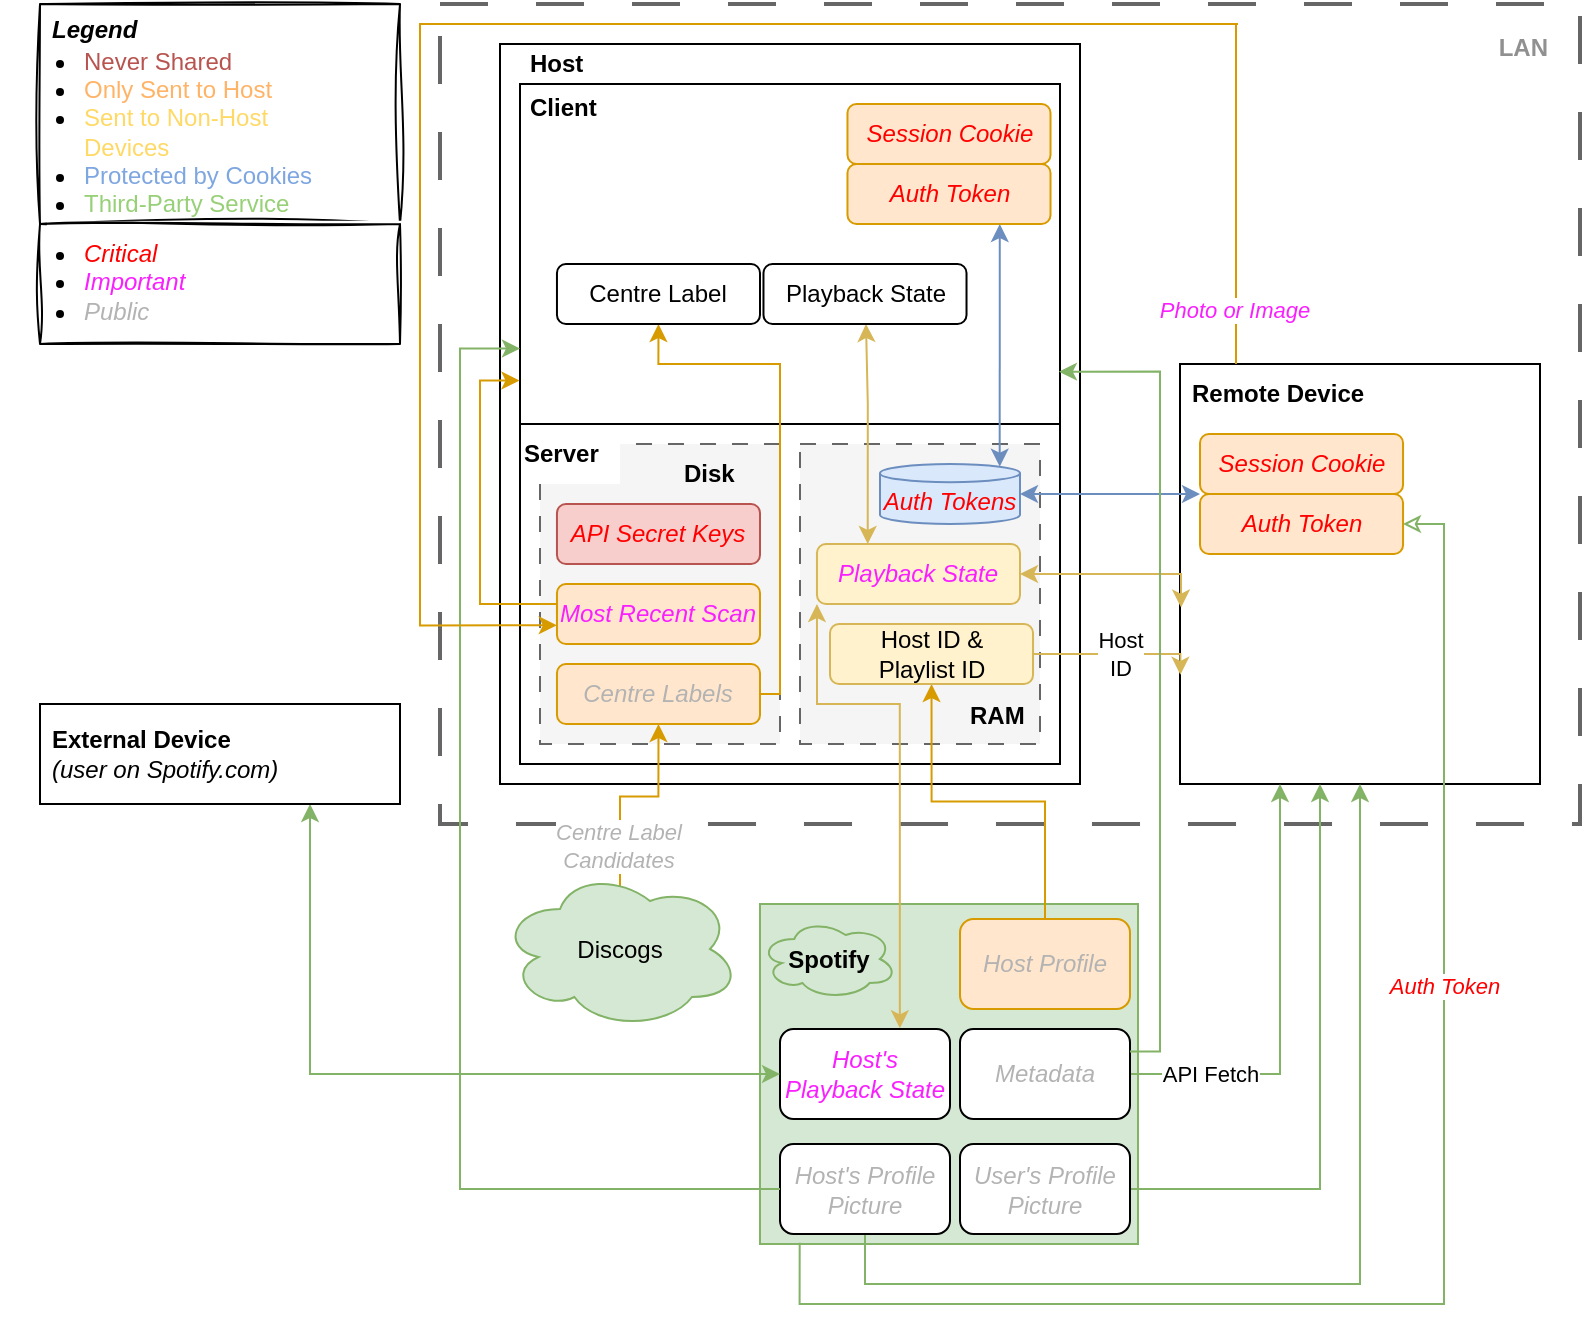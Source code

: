<mxfile version="26.2.14">
  <diagram name="Page-1" id="984_bUSXCW8VmlToqfbf">
    <mxGraphModel dx="2500" dy="867" grid="1" gridSize="10" guides="1" tooltips="1" connect="1" arrows="1" fold="1" page="1" pageScale="1" pageWidth="850" pageHeight="1100" math="0" shadow="0">
      <root>
        <mxCell id="0" />
        <mxCell id="1" parent="0" />
        <mxCell id="8ICVsS1ZmR-CncsZMjtw-74" value="" style="rounded=0;whiteSpace=wrap;html=1;fillColor=none;fontColor=#333333;strokeColor=#666666;dashed=1;dashPattern=12 12;fontSize=13;strokeWidth=2;" vertex="1" parent="1">
          <mxGeometry x="200" y="100" width="570" height="410" as="geometry" />
        </mxCell>
        <mxCell id="8ICVsS1ZmR-CncsZMjtw-7" value="" style="rounded=0;whiteSpace=wrap;html=1;fillColor=none;" vertex="1" parent="1">
          <mxGeometry x="230" y="120" width="290" height="370" as="geometry" />
        </mxCell>
        <mxCell id="8ICVsS1ZmR-CncsZMjtw-1" value="" style="rounded=0;whiteSpace=wrap;html=1;" vertex="1" parent="1">
          <mxGeometry x="240" y="310" width="270" height="170" as="geometry" />
        </mxCell>
        <mxCell id="8ICVsS1ZmR-CncsZMjtw-2" value="" style="rounded=0;whiteSpace=wrap;html=1;fillColor=#f5f5f5;strokeColor=#666666;dashed=1;dashPattern=8 8;fontColor=#333333;" vertex="1" parent="1">
          <mxGeometry x="250" y="320" width="120" height="150" as="geometry" />
        </mxCell>
        <mxCell id="8ICVsS1ZmR-CncsZMjtw-3" value="" style="rounded=0;whiteSpace=wrap;html=1;dashed=1;dashPattern=8 8;fillColor=#f5f5f5;strokeColor=#666666;fontColor=#333333;" vertex="1" parent="1">
          <mxGeometry x="380" y="320" width="120" height="150" as="geometry" />
        </mxCell>
        <mxCell id="8ICVsS1ZmR-CncsZMjtw-5" value="Host" style="text;html=1;align=left;verticalAlign=middle;whiteSpace=wrap;rounded=0;fontStyle=1" vertex="1" parent="1">
          <mxGeometry x="243.0" y="115" width="60" height="30" as="geometry" />
        </mxCell>
        <mxCell id="8ICVsS1ZmR-CncsZMjtw-6" value="" style="rounded=0;whiteSpace=wrap;html=1;" vertex="1" parent="1">
          <mxGeometry x="240" y="140" width="270" height="170" as="geometry" />
        </mxCell>
        <mxCell id="8ICVsS1ZmR-CncsZMjtw-8" value="Client" style="text;html=1;align=left;verticalAlign=middle;whiteSpace=wrap;rounded=0;fontStyle=1" vertex="1" parent="1">
          <mxGeometry x="243.0" y="137" width="60" height="30" as="geometry" />
        </mxCell>
        <mxCell id="8ICVsS1ZmR-CncsZMjtw-13" value="" style="rounded=0;whiteSpace=wrap;html=1;" vertex="1" parent="1">
          <mxGeometry x="570" y="280" width="180" height="210" as="geometry" />
        </mxCell>
        <mxCell id="8ICVsS1ZmR-CncsZMjtw-15" value="Auth Tokens" style="shape=cylinder3;whiteSpace=wrap;html=1;boundedLbl=1;backgroundOutline=1;size=4.566;fillColor=#dae8fc;strokeColor=#6c8ebf;fontStyle=2;fontColor=#FF0000;" vertex="1" parent="1">
          <mxGeometry x="420" y="330" width="70" height="30" as="geometry" />
        </mxCell>
        <mxCell id="8ICVsS1ZmR-CncsZMjtw-16" value="API Secret Keys" style="rounded=1;whiteSpace=wrap;html=1;fillColor=#f8cecc;strokeColor=#b85450;fontStyle=2;fontColor=#FF0000;" vertex="1" parent="1">
          <mxGeometry x="258.48" y="350" width="101.52" height="30" as="geometry" />
        </mxCell>
        <mxCell id="8ICVsS1ZmR-CncsZMjtw-47" style="edgeStyle=orthogonalEdgeStyle;rounded=0;orthogonalLoop=1;jettySize=auto;html=1;entryX=0.5;entryY=1;entryDx=0;entryDy=0;fillColor=#ffe6cc;strokeColor=#d79b00;exitX=0.5;exitY=0.375;exitDx=0;exitDy=0;exitPerimeter=0;" edge="1" parent="1" source="8ICVsS1ZmR-CncsZMjtw-21" target="8ICVsS1ZmR-CncsZMjtw-24">
          <mxGeometry relative="1" as="geometry" />
        </mxCell>
        <mxCell id="8ICVsS1ZmR-CncsZMjtw-48" value="Centre Label&lt;br&gt;Candidates" style="edgeLabel;html=1;align=center;verticalAlign=middle;resizable=0;points=[];fontStyle=2;fontColor=#B3B3B3;" vertex="1" connectable="0" parent="8ICVsS1ZmR-CncsZMjtw-47">
          <mxGeometry x="-0.314" y="1" relative="1" as="geometry">
            <mxPoint as="offset" />
          </mxGeometry>
        </mxCell>
        <mxCell id="8ICVsS1ZmR-CncsZMjtw-21" value="Discogs" style="ellipse;shape=cloud;whiteSpace=wrap;html=1;fillColor=#d5e8d4;strokeColor=#82b366;" vertex="1" parent="1">
          <mxGeometry x="230" y="532.5" width="120" height="80" as="geometry" />
        </mxCell>
        <mxCell id="8ICVsS1ZmR-CncsZMjtw-54" style="edgeStyle=orthogonalEdgeStyle;rounded=0;orthogonalLoop=1;jettySize=auto;html=1;entryX=0.5;entryY=1;entryDx=0;entryDy=0;fillColor=#ffe6cc;strokeColor=#d79b00;" edge="1" parent="1" source="8ICVsS1ZmR-CncsZMjtw-24" target="8ICVsS1ZmR-CncsZMjtw-53">
          <mxGeometry relative="1" as="geometry">
            <Array as="points">
              <mxPoint x="370" y="445" />
              <mxPoint x="370" y="280" />
              <mxPoint x="309" y="280" />
            </Array>
          </mxGeometry>
        </mxCell>
        <mxCell id="8ICVsS1ZmR-CncsZMjtw-24" value="Centre Labels" style="rounded=1;whiteSpace=wrap;html=1;fillColor=#ffe6cc;strokeColor=#d79b00;fontStyle=2;fontColor=#B3B3B3;" vertex="1" parent="1">
          <mxGeometry x="258.48" y="430" width="101.52" height="30" as="geometry" />
        </mxCell>
        <mxCell id="8ICVsS1ZmR-CncsZMjtw-25" value="Most Recent Scan" style="rounded=1;whiteSpace=wrap;html=1;fillColor=#ffe6cc;strokeColor=#d79b00;fontStyle=2;fontColor=#F91FFF;" vertex="1" parent="1">
          <mxGeometry x="258.48" y="390" width="101.52" height="30" as="geometry" />
        </mxCell>
        <mxCell id="8ICVsS1ZmR-CncsZMjtw-26" value="RAM" style="text;html=1;align=left;verticalAlign=middle;whiteSpace=wrap;rounded=0;fontStyle=1" vertex="1" parent="1">
          <mxGeometry x="462.52" y="441" width="30" height="30" as="geometry" />
        </mxCell>
        <mxCell id="8ICVsS1ZmR-CncsZMjtw-27" value="Disk" style="text;html=1;align=left;verticalAlign=middle;whiteSpace=wrap;rounded=0;fontStyle=1" vertex="1" parent="1">
          <mxGeometry x="320" y="320" width="60" height="30" as="geometry" />
        </mxCell>
        <mxCell id="8ICVsS1ZmR-CncsZMjtw-28" value="" style="rounded=0;whiteSpace=wrap;html=1;strokeColor=none;" vertex="1" parent="1">
          <mxGeometry x="242" y="312" width="48" height="28" as="geometry" />
        </mxCell>
        <mxCell id="8ICVsS1ZmR-CncsZMjtw-9" value="Server" style="text;html=1;align=left;verticalAlign=middle;whiteSpace=wrap;rounded=0;fontStyle=1" vertex="1" parent="1">
          <mxGeometry x="240" y="310" width="63" height="30" as="geometry" />
        </mxCell>
        <mxCell id="8ICVsS1ZmR-CncsZMjtw-35" value="" style="rounded=0;whiteSpace=wrap;html=1;fillColor=#d5e8d4;strokeColor=#82b366;" vertex="1" parent="1">
          <mxGeometry x="360" y="550" width="189" height="170" as="geometry" />
        </mxCell>
        <mxCell id="8ICVsS1ZmR-CncsZMjtw-37" value="Spotify" style="ellipse;shape=cloud;whiteSpace=wrap;html=1;fillColor=#d5e8d4;strokeColor=#82b366;fontStyle=1" vertex="1" parent="1">
          <mxGeometry x="360" y="557.5" width="68.52" height="40" as="geometry" />
        </mxCell>
        <mxCell id="8ICVsS1ZmR-CncsZMjtw-46" style="edgeStyle=orthogonalEdgeStyle;rounded=0;orthogonalLoop=1;jettySize=auto;html=1;exitX=0.705;exitY=-0.008;exitDx=0;exitDy=0;entryX=0;entryY=1;entryDx=0;entryDy=0;fillColor=#fff2cc;strokeColor=#d6b656;startArrow=classic;startFill=1;exitPerimeter=0;" edge="1" parent="1" source="8ICVsS1ZmR-CncsZMjtw-39" target="8ICVsS1ZmR-CncsZMjtw-45">
          <mxGeometry relative="1" as="geometry">
            <Array as="points">
              <mxPoint x="430" y="450" />
              <mxPoint x="388" y="450" />
            </Array>
          </mxGeometry>
        </mxCell>
        <mxCell id="8ICVsS1ZmR-CncsZMjtw-39" value="Host&#39;s Playback State" style="rounded=1;whiteSpace=wrap;html=1;fontStyle=2;fontColor=#F91FFF;" vertex="1" parent="1">
          <mxGeometry x="370" y="612.5" width="85" height="45" as="geometry" />
        </mxCell>
        <mxCell id="8ICVsS1ZmR-CncsZMjtw-65" style="edgeStyle=orthogonalEdgeStyle;rounded=0;orthogonalLoop=1;jettySize=auto;html=1;entryX=0.5;entryY=1;entryDx=0;entryDy=0;fillColor=#d5e8d4;strokeColor=#82b366;" edge="1" parent="1" source="8ICVsS1ZmR-CncsZMjtw-40" target="8ICVsS1ZmR-CncsZMjtw-13">
          <mxGeometry relative="1" as="geometry">
            <Array as="points">
              <mxPoint x="413" y="740" />
              <mxPoint x="660" y="740" />
            </Array>
          </mxGeometry>
        </mxCell>
        <mxCell id="8ICVsS1ZmR-CncsZMjtw-40" value="Host&#39;s Profile&lt;br&gt;Picture" style="rounded=1;whiteSpace=wrap;html=1;fontStyle=2;fontColor=#B3B3B3;" vertex="1" parent="1">
          <mxGeometry x="370" y="670" width="85" height="45" as="geometry" />
        </mxCell>
        <mxCell id="8ICVsS1ZmR-CncsZMjtw-64" style="edgeStyle=orthogonalEdgeStyle;rounded=0;orthogonalLoop=1;jettySize=auto;html=1;fillColor=#d5e8d4;strokeColor=#82b366;" edge="1" parent="1" source="8ICVsS1ZmR-CncsZMjtw-41">
          <mxGeometry relative="1" as="geometry">
            <mxPoint x="640" y="490" as="targetPoint" />
            <Array as="points">
              <mxPoint x="640" y="693" />
              <mxPoint x="640" y="490" />
            </Array>
          </mxGeometry>
        </mxCell>
        <mxCell id="8ICVsS1ZmR-CncsZMjtw-41" value="User&#39;s Profile&lt;br&gt;Picture" style="rounded=1;whiteSpace=wrap;html=1;fontStyle=2;fontColor=#B3B3B3;" vertex="1" parent="1">
          <mxGeometry x="460" y="670" width="85" height="45" as="geometry" />
        </mxCell>
        <mxCell id="8ICVsS1ZmR-CncsZMjtw-44" style="edgeStyle=orthogonalEdgeStyle;rounded=0;orthogonalLoop=1;jettySize=auto;html=1;entryX=0.5;entryY=1;entryDx=0;entryDy=0;fillColor=#ffe6cc;strokeColor=#d79b00;" edge="1" parent="1" source="8ICVsS1ZmR-CncsZMjtw-42" target="8ICVsS1ZmR-CncsZMjtw-43">
          <mxGeometry relative="1" as="geometry" />
        </mxCell>
        <mxCell id="8ICVsS1ZmR-CncsZMjtw-42" value="Host Profile" style="rounded=1;whiteSpace=wrap;html=1;fillColor=#ffe6cc;strokeColor=#d79b00;fontStyle=2;fontColor=#B3B3B3;" vertex="1" parent="1">
          <mxGeometry x="460" y="557.5" width="85" height="45" as="geometry" />
        </mxCell>
        <mxCell id="8ICVsS1ZmR-CncsZMjtw-67" style="edgeStyle=orthogonalEdgeStyle;rounded=0;orthogonalLoop=1;jettySize=auto;html=1;exitX=1;exitY=0.5;exitDx=0;exitDy=0;entryX=0.001;entryY=0.74;entryDx=0;entryDy=0;fillColor=#fff2cc;strokeColor=#d6b656;entryPerimeter=0;" edge="1" parent="1" source="8ICVsS1ZmR-CncsZMjtw-43" target="8ICVsS1ZmR-CncsZMjtw-13">
          <mxGeometry relative="1" as="geometry">
            <Array as="points">
              <mxPoint x="570" y="425" />
            </Array>
          </mxGeometry>
        </mxCell>
        <mxCell id="8ICVsS1ZmR-CncsZMjtw-68" value="Host&lt;br&gt;ID" style="edgeLabel;html=1;align=center;verticalAlign=middle;resizable=0;points=[];" vertex="1" connectable="0" parent="8ICVsS1ZmR-CncsZMjtw-67">
          <mxGeometry x="0.313" relative="1" as="geometry">
            <mxPoint x="-12" as="offset" />
          </mxGeometry>
        </mxCell>
        <mxCell id="8ICVsS1ZmR-CncsZMjtw-43" value="Host ID &amp;amp;&lt;br&gt;Playlist ID" style="rounded=1;whiteSpace=wrap;html=1;fillColor=#fff2cc;strokeColor=#d6b656;fontStyle=0" vertex="1" parent="1">
          <mxGeometry x="395" y="410" width="101.52" height="30" as="geometry" />
        </mxCell>
        <mxCell id="8ICVsS1ZmR-CncsZMjtw-50" style="edgeStyle=orthogonalEdgeStyle;rounded=0;orthogonalLoop=1;jettySize=auto;html=1;exitX=0.25;exitY=0;exitDx=0;exitDy=0;entryX=0.5;entryY=1;entryDx=0;entryDy=0;fillColor=#fff2cc;strokeColor=#d6b656;startArrow=classic;startFill=1;" edge="1" parent="1" source="8ICVsS1ZmR-CncsZMjtw-45" target="8ICVsS1ZmR-CncsZMjtw-49">
          <mxGeometry relative="1" as="geometry">
            <Array as="points">
              <mxPoint x="414" y="300" />
              <mxPoint x="413" y="300" />
              <mxPoint x="413" y="260" />
            </Array>
          </mxGeometry>
        </mxCell>
        <mxCell id="8ICVsS1ZmR-CncsZMjtw-45" value="Playback State" style="rounded=1;whiteSpace=wrap;html=1;fillColor=#fff2cc;strokeColor=#d6b656;fontStyle=2;fontColor=#F91FFF;" vertex="1" parent="1">
          <mxGeometry x="388.48" y="370" width="101.52" height="30" as="geometry" />
        </mxCell>
        <mxCell id="8ICVsS1ZmR-CncsZMjtw-49" value="Playback State" style="rounded=1;whiteSpace=wrap;html=1;fontStyle=0" vertex="1" parent="1">
          <mxGeometry x="361.74" y="230" width="101.52" height="30" as="geometry" />
        </mxCell>
        <mxCell id="8ICVsS1ZmR-CncsZMjtw-53" value="Centre Label" style="rounded=1;whiteSpace=wrap;html=1;fontStyle=0" vertex="1" parent="1">
          <mxGeometry x="258.48" y="230" width="101.52" height="30" as="geometry" />
        </mxCell>
        <mxCell id="8ICVsS1ZmR-CncsZMjtw-55" value="Session Cookie" style="rounded=1;whiteSpace=wrap;html=1;fontStyle=2;fillColor=#ffe6cc;strokeColor=#d79b00;fontColor=#FF0000;" vertex="1" parent="1">
          <mxGeometry x="580" y="315" width="101.52" height="30" as="geometry" />
        </mxCell>
        <mxCell id="8ICVsS1ZmR-CncsZMjtw-56" value="Auth Token" style="rounded=1;whiteSpace=wrap;html=1;fontStyle=2;fillColor=#ffe6cc;strokeColor=#d79b00;fontColor=#FF0000;" vertex="1" parent="1">
          <mxGeometry x="580" y="345" width="101.52" height="30" as="geometry" />
        </mxCell>
        <mxCell id="8ICVsS1ZmR-CncsZMjtw-58" value="Session Cookie" style="rounded=1;whiteSpace=wrap;html=1;fontStyle=2;fillColor=#ffe6cc;strokeColor=#d79b00;fontColor=#FF0000;" vertex="1" parent="1">
          <mxGeometry x="403.74" y="150" width="101.52" height="30" as="geometry" />
        </mxCell>
        <mxCell id="8ICVsS1ZmR-CncsZMjtw-59" value="Auth Token" style="rounded=1;whiteSpace=wrap;html=1;fontStyle=2;fillColor=#ffe6cc;strokeColor=#d79b00;fontColor=#FF0000;" vertex="1" parent="1">
          <mxGeometry x="403.74" y="180" width="101.52" height="30" as="geometry" />
        </mxCell>
        <mxCell id="8ICVsS1ZmR-CncsZMjtw-71" style="edgeStyle=orthogonalEdgeStyle;rounded=0;orthogonalLoop=1;jettySize=auto;html=1;exitX=0.75;exitY=1;exitDx=0;exitDy=0;entryX=0;entryY=0.5;entryDx=0;entryDy=0;startArrow=classic;startFill=1;fillColor=#d5e8d4;strokeColor=#82b366;" edge="1" parent="1" source="8ICVsS1ZmR-CncsZMjtw-61" target="8ICVsS1ZmR-CncsZMjtw-39">
          <mxGeometry relative="1" as="geometry" />
        </mxCell>
        <mxCell id="8ICVsS1ZmR-CncsZMjtw-61" value="" style="rounded=0;whiteSpace=wrap;html=1;" vertex="1" parent="1">
          <mxGeometry y="450" width="180" height="50" as="geometry" />
        </mxCell>
        <mxCell id="8ICVsS1ZmR-CncsZMjtw-62" style="edgeStyle=orthogonalEdgeStyle;rounded=0;orthogonalLoop=1;jettySize=auto;html=1;exitX=0;exitY=1;exitDx=0;exitDy=0;entryX=1;entryY=0.5;entryDx=0;entryDy=0;entryPerimeter=0;fillColor=#dae8fc;strokeColor=#6c8ebf;startArrow=classic;startFill=1;" edge="1" parent="1" source="8ICVsS1ZmR-CncsZMjtw-55" target="8ICVsS1ZmR-CncsZMjtw-15">
          <mxGeometry relative="1" as="geometry">
            <Array as="points">
              <mxPoint x="560" y="345" />
              <mxPoint x="560" y="345" />
            </Array>
          </mxGeometry>
        </mxCell>
        <mxCell id="8ICVsS1ZmR-CncsZMjtw-63" style="edgeStyle=orthogonalEdgeStyle;rounded=0;orthogonalLoop=1;jettySize=auto;html=1;exitX=0.75;exitY=1;exitDx=0;exitDy=0;entryX=0.855;entryY=0;entryDx=0;entryDy=1.324;entryPerimeter=0;fillColor=#dae8fc;strokeColor=#6c8ebf;startArrow=classic;startFill=1;" edge="1" parent="1" source="8ICVsS1ZmR-CncsZMjtw-59" target="8ICVsS1ZmR-CncsZMjtw-15">
          <mxGeometry relative="1" as="geometry" />
        </mxCell>
        <mxCell id="8ICVsS1ZmR-CncsZMjtw-70" style="edgeStyle=orthogonalEdgeStyle;rounded=0;orthogonalLoop=1;jettySize=auto;html=1;entryX=0;entryY=0.778;entryDx=0;entryDy=0;entryPerimeter=0;fillColor=#d5e8d4;strokeColor=#82b366;" edge="1" parent="1" source="8ICVsS1ZmR-CncsZMjtw-40" target="8ICVsS1ZmR-CncsZMjtw-6">
          <mxGeometry relative="1" as="geometry">
            <Array as="points">
              <mxPoint x="210" y="693" />
              <mxPoint x="210" y="272" />
            </Array>
          </mxGeometry>
        </mxCell>
        <mxCell id="8ICVsS1ZmR-CncsZMjtw-72" value="&lt;div&gt;External Device&lt;/div&gt;&lt;span style=&quot;font-weight: normal;&quot;&gt;&lt;i&gt;(user on Spotify.com)&lt;/i&gt;&lt;/span&gt;" style="text;html=1;align=left;verticalAlign=middle;whiteSpace=wrap;rounded=0;fontStyle=1" vertex="1" parent="1">
          <mxGeometry x="4" y="460" width="146" height="30" as="geometry" />
        </mxCell>
        <mxCell id="8ICVsS1ZmR-CncsZMjtw-86" style="edgeStyle=orthogonalEdgeStyle;rounded=0;orthogonalLoop=1;jettySize=auto;html=1;exitX=0.25;exitY=0;exitDx=0;exitDy=0;fillColor=#ffe6cc;strokeColor=#d79b00;entryX=-0.001;entryY=0.689;entryDx=0;entryDy=0;entryPerimeter=0;" edge="1" parent="1" source="8ICVsS1ZmR-CncsZMjtw-73" target="8ICVsS1ZmR-CncsZMjtw-25">
          <mxGeometry relative="1" as="geometry">
            <mxPoint x="220" y="400" as="targetPoint" />
            <Array as="points">
              <mxPoint x="599" y="110" />
              <mxPoint x="190" y="110" />
              <mxPoint x="190" y="410" />
              <mxPoint x="258" y="410" />
            </Array>
          </mxGeometry>
        </mxCell>
        <mxCell id="8ICVsS1ZmR-CncsZMjtw-87" value="Photo or Image" style="edgeLabel;html=1;align=center;verticalAlign=middle;resizable=0;points=[];fontStyle=2;fontColor=#F91FFF;" vertex="1" connectable="0" parent="8ICVsS1ZmR-CncsZMjtw-86">
          <mxGeometry x="-0.942" y="1" relative="1" as="geometry">
            <mxPoint as="offset" />
          </mxGeometry>
        </mxCell>
        <mxCell id="8ICVsS1ZmR-CncsZMjtw-73" value="Remote Device" style="text;html=1;align=left;verticalAlign=middle;whiteSpace=wrap;rounded=0;fontStyle=1" vertex="1" parent="1">
          <mxGeometry x="574" y="280" width="96" height="30" as="geometry" />
        </mxCell>
        <mxCell id="8ICVsS1ZmR-CncsZMjtw-75" value="LAN" style="text;html=1;align=right;verticalAlign=middle;whiteSpace=wrap;rounded=0;fontStyle=1;fontColor=#909090;" vertex="1" parent="1">
          <mxGeometry x="660" y="107" width="96" height="30" as="geometry" />
        </mxCell>
        <mxCell id="8ICVsS1ZmR-CncsZMjtw-76" value="&lt;div align=&quot;left&quot;&gt;&lt;br&gt;&lt;/div&gt;" style="rounded=0;whiteSpace=wrap;html=1;sketch=1;curveFitting=1;jiggle=2;" vertex="1" parent="1">
          <mxGeometry y="100" width="180" height="110" as="geometry" />
        </mxCell>
        <mxCell id="8ICVsS1ZmR-CncsZMjtw-78" value="Legend" style="text;html=1;align=left;verticalAlign=middle;whiteSpace=wrap;rounded=0;fontStyle=3" vertex="1" parent="1">
          <mxGeometry x="4" y="98" width="96" height="30" as="geometry" />
        </mxCell>
        <mxCell id="8ICVsS1ZmR-CncsZMjtw-79" value="&lt;ul&gt;&lt;li&gt;&lt;span style=&quot;color: rgb(184, 84, 80);&quot;&gt;Never Shared&lt;/span&gt;&lt;/li&gt;&lt;li&gt;&lt;span style=&quot;color: rgb(255, 179, 102);&quot;&gt;Only Sent to Host&lt;/span&gt;&lt;/li&gt;&lt;li&gt;&lt;span style=&quot;color: rgb(255, 217, 102);&quot;&gt;Sent to Non-Host Devices&lt;/span&gt;&lt;/li&gt;&lt;li&gt;&lt;span style=&quot;color: rgb(126, 166, 224);&quot;&gt;Protected by Cookies&lt;/span&gt;&lt;/li&gt;&lt;li&gt;&lt;span style=&quot;color: rgb(151, 208, 119);&quot;&gt;Third-Party Service&lt;/span&gt;&lt;/li&gt;&lt;/ul&gt;" style="text;strokeColor=none;fillColor=none;html=1;whiteSpace=wrap;verticalAlign=middle;overflow=hidden;" vertex="1" parent="1">
          <mxGeometry x="-20" y="107" width="180" height="110" as="geometry" />
        </mxCell>
        <mxCell id="8ICVsS1ZmR-CncsZMjtw-80" style="edgeStyle=orthogonalEdgeStyle;rounded=0;orthogonalLoop=1;jettySize=auto;html=1;entryX=0.003;entryY=0.58;entryDx=0;entryDy=0;entryPerimeter=0;fillColor=#fff2cc;strokeColor=#d6b656;startArrow=classic;startFill=1;" edge="1" parent="1" source="8ICVsS1ZmR-CncsZMjtw-45" target="8ICVsS1ZmR-CncsZMjtw-13">
          <mxGeometry relative="1" as="geometry">
            <Array as="points">
              <mxPoint x="571" y="385" />
            </Array>
          </mxGeometry>
        </mxCell>
        <mxCell id="8ICVsS1ZmR-CncsZMjtw-81" style="edgeStyle=orthogonalEdgeStyle;rounded=0;orthogonalLoop=1;jettySize=auto;html=1;exitX=0;exitY=0.5;exitDx=0;exitDy=0;entryX=-0.001;entryY=0.872;entryDx=0;entryDy=0;entryPerimeter=0;fillColor=#ffe6cc;strokeColor=#d79b00;" edge="1" parent="1" source="8ICVsS1ZmR-CncsZMjtw-25" target="8ICVsS1ZmR-CncsZMjtw-6">
          <mxGeometry relative="1" as="geometry">
            <Array as="points">
              <mxPoint x="259" y="400" />
              <mxPoint x="220" y="400" />
              <mxPoint x="220" y="288" />
            </Array>
          </mxGeometry>
        </mxCell>
        <mxCell id="8ICVsS1ZmR-CncsZMjtw-84" style="edgeStyle=orthogonalEdgeStyle;rounded=0;orthogonalLoop=1;jettySize=auto;html=1;fillColor=#d5e8d4;strokeColor=#82b366;" edge="1" parent="1" source="8ICVsS1ZmR-CncsZMjtw-82">
          <mxGeometry relative="1" as="geometry">
            <mxPoint x="620" y="490" as="targetPoint" />
            <Array as="points">
              <mxPoint x="620" y="635" />
              <mxPoint x="620" y="490" />
            </Array>
          </mxGeometry>
        </mxCell>
        <mxCell id="8ICVsS1ZmR-CncsZMjtw-95" value="API Fetch" style="edgeLabel;html=1;align=center;verticalAlign=middle;resizable=0;points=[];" vertex="1" connectable="0" parent="8ICVsS1ZmR-CncsZMjtw-84">
          <mxGeometry x="-0.641" relative="1" as="geometry">
            <mxPoint as="offset" />
          </mxGeometry>
        </mxCell>
        <mxCell id="8ICVsS1ZmR-CncsZMjtw-82" value="Metadata" style="rounded=1;whiteSpace=wrap;html=1;fontStyle=2;fontColor=#B3B3B3;" vertex="1" parent="1">
          <mxGeometry x="460" y="612.5" width="85" height="45" as="geometry" />
        </mxCell>
        <mxCell id="8ICVsS1ZmR-CncsZMjtw-85" style="edgeStyle=orthogonalEdgeStyle;rounded=0;orthogonalLoop=1;jettySize=auto;html=1;exitX=1;exitY=0.25;exitDx=0;exitDy=0;entryX=0.998;entryY=0.846;entryDx=0;entryDy=0;entryPerimeter=0;fillColor=#d5e8d4;strokeColor=#82b366;" edge="1" parent="1" source="8ICVsS1ZmR-CncsZMjtw-82" target="8ICVsS1ZmR-CncsZMjtw-6">
          <mxGeometry relative="1" as="geometry">
            <Array as="points">
              <mxPoint x="560" y="624" />
              <mxPoint x="560" y="284" />
            </Array>
          </mxGeometry>
        </mxCell>
        <mxCell id="8ICVsS1ZmR-CncsZMjtw-88" value="&lt;div align=&quot;left&quot;&gt;&lt;br&gt;&lt;/div&gt;" style="rounded=0;whiteSpace=wrap;html=1;sketch=1;curveFitting=1;jiggle=2;" vertex="1" parent="1">
          <mxGeometry y="210" width="180" height="60" as="geometry" />
        </mxCell>
        <mxCell id="8ICVsS1ZmR-CncsZMjtw-89" value="&lt;ul&gt;&lt;li&gt;&lt;span style=&quot;color: rgb(255, 0, 0);&quot;&gt;&lt;i&gt;Critical&lt;/i&gt;&lt;/span&gt;&lt;/li&gt;&lt;li&gt;&lt;i&gt;&lt;span style=&quot;color: rgb(249, 31, 255);&quot;&gt;Important&lt;/span&gt;&lt;/i&gt;&lt;/li&gt;&lt;li&gt;&lt;span style=&quot;color: rgb(179, 179, 179);&quot;&gt;&lt;i&gt;Public&lt;/i&gt;&lt;/span&gt;&lt;/li&gt;&lt;/ul&gt;" style="text;strokeColor=none;fillColor=none;html=1;whiteSpace=wrap;verticalAlign=middle;overflow=hidden;" vertex="1" parent="1">
          <mxGeometry x="-20" y="189" width="180" height="100" as="geometry" />
        </mxCell>
        <mxCell id="8ICVsS1ZmR-CncsZMjtw-93" style="edgeStyle=orthogonalEdgeStyle;rounded=0;orthogonalLoop=1;jettySize=auto;html=1;exitX=1;exitY=0.5;exitDx=0;exitDy=0;entryX=0.105;entryY=0.996;entryDx=0;entryDy=0;entryPerimeter=0;fillColor=#d5e8d4;strokeColor=#82b366;startArrow=classic;startFill=0;endArrow=none;" edge="1" parent="1" source="8ICVsS1ZmR-CncsZMjtw-56" target="8ICVsS1ZmR-CncsZMjtw-35">
          <mxGeometry relative="1" as="geometry">
            <Array as="points">
              <mxPoint x="702" y="360" />
              <mxPoint x="702" y="750" />
              <mxPoint x="380" y="750" />
            </Array>
          </mxGeometry>
        </mxCell>
        <mxCell id="8ICVsS1ZmR-CncsZMjtw-94" value="&lt;div&gt;Auth Token&lt;/div&gt;" style="edgeLabel;html=1;align=center;verticalAlign=middle;resizable=0;points=[];fontStyle=2;fontColor=#FF0000;" vertex="1" connectable="0" parent="8ICVsS1ZmR-CncsZMjtw-93">
          <mxGeometry x="-0.342" relative="1" as="geometry">
            <mxPoint as="offset" />
          </mxGeometry>
        </mxCell>
      </root>
    </mxGraphModel>
  </diagram>
</mxfile>
